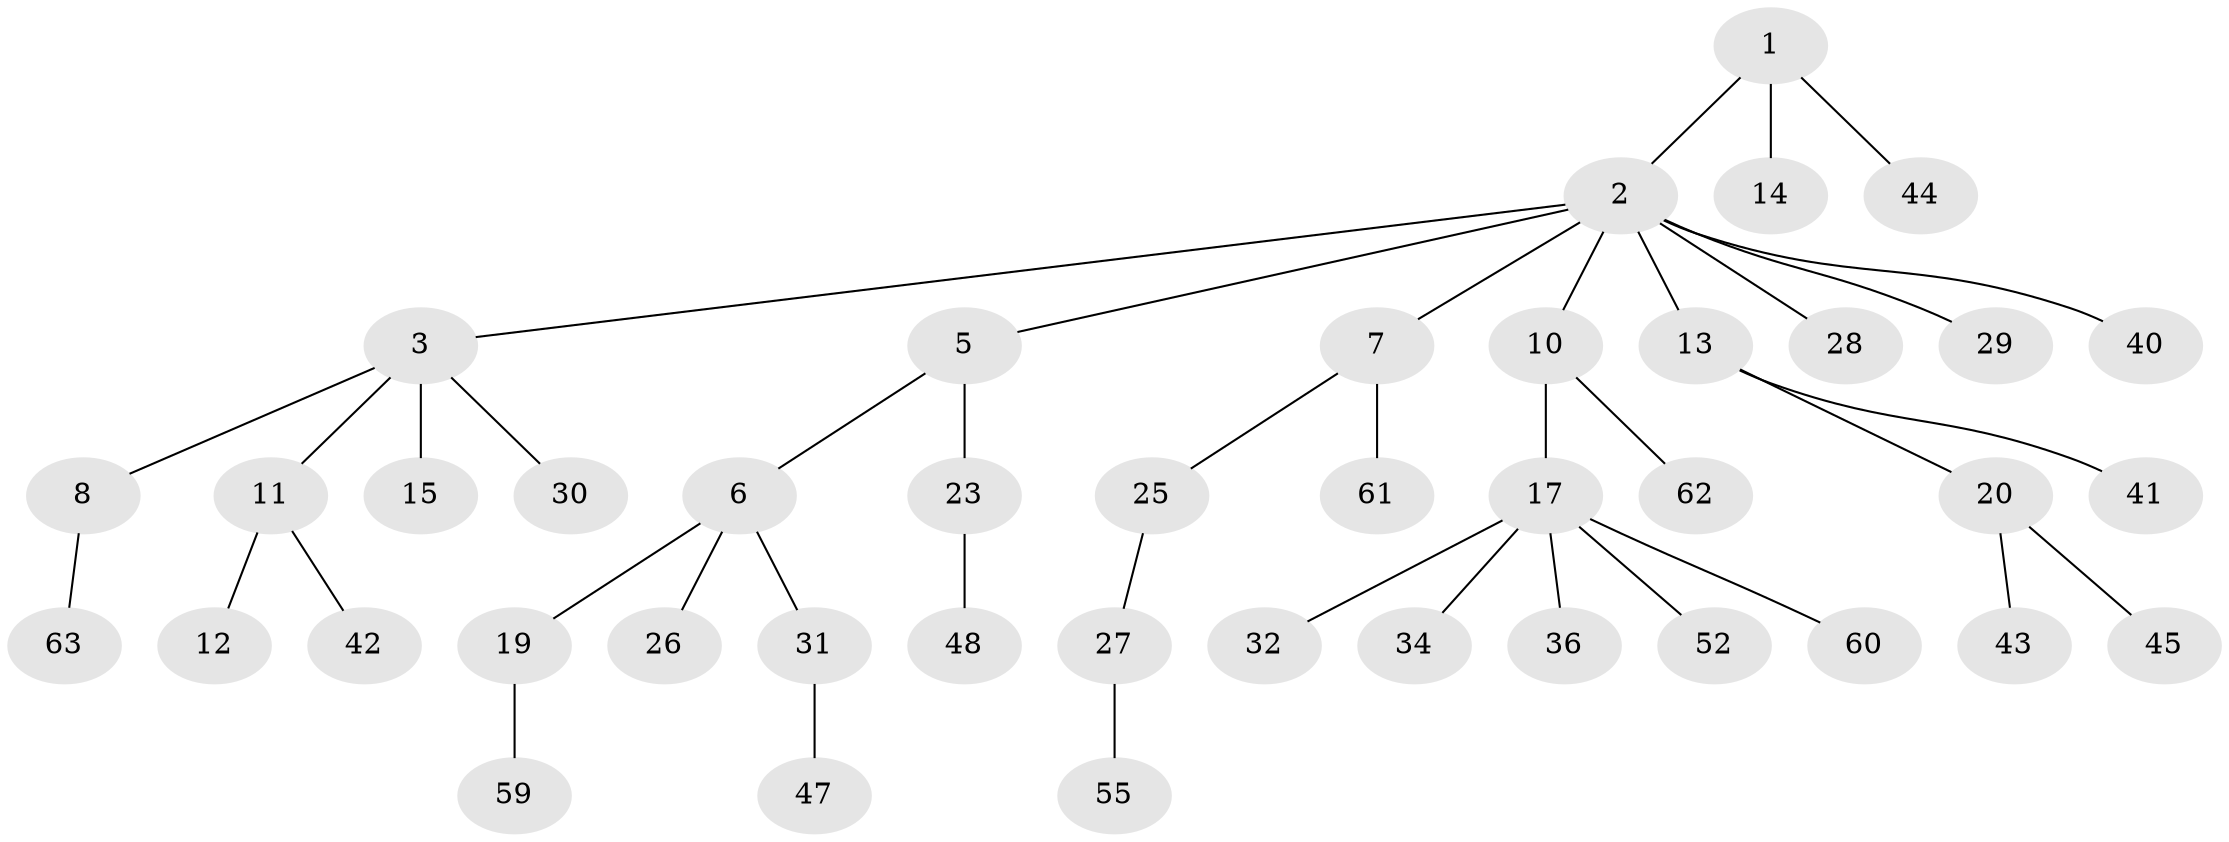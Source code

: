 // original degree distribution, {4: 0.0625, 6: 0.015625, 3: 0.15625, 5: 0.046875, 2: 0.203125, 1: 0.515625}
// Generated by graph-tools (version 1.1) at 2025/11/02/27/25 16:11:26]
// undirected, 42 vertices, 41 edges
graph export_dot {
graph [start="1"]
  node [color=gray90,style=filled];
  1 [super="+18"];
  2 [super="+4"];
  3 [super="+9"];
  5;
  6 [super="+22"];
  7 [super="+16"];
  8 [super="+21"];
  10 [super="+46"];
  11 [super="+51"];
  12;
  13 [super="+64"];
  14 [super="+38"];
  15 [super="+50"];
  17 [super="+24"];
  19 [super="+39"];
  20 [super="+33"];
  23 [super="+54"];
  25 [super="+35"];
  26;
  27 [super="+56"];
  28;
  29;
  30;
  31 [super="+37"];
  32;
  34 [super="+58"];
  36 [super="+57"];
  40;
  41;
  42;
  43;
  44;
  45 [super="+49"];
  47;
  48 [super="+53"];
  52;
  55;
  59;
  60;
  61;
  62;
  63;
  1 -- 2;
  1 -- 14;
  1 -- 44;
  2 -- 3;
  2 -- 7;
  2 -- 13;
  2 -- 40;
  2 -- 5;
  2 -- 10;
  2 -- 28;
  2 -- 29;
  3 -- 8;
  3 -- 11;
  3 -- 30;
  3 -- 15;
  5 -- 6;
  5 -- 23;
  6 -- 19;
  6 -- 26;
  6 -- 31;
  7 -- 25;
  7 -- 61;
  8 -- 63;
  10 -- 17;
  10 -- 62;
  11 -- 12;
  11 -- 42;
  13 -- 20;
  13 -- 41;
  17 -- 32;
  17 -- 34;
  17 -- 52;
  17 -- 36;
  17 -- 60;
  19 -- 59;
  20 -- 45;
  20 -- 43;
  23 -- 48;
  25 -- 27;
  27 -- 55;
  31 -- 47;
}
